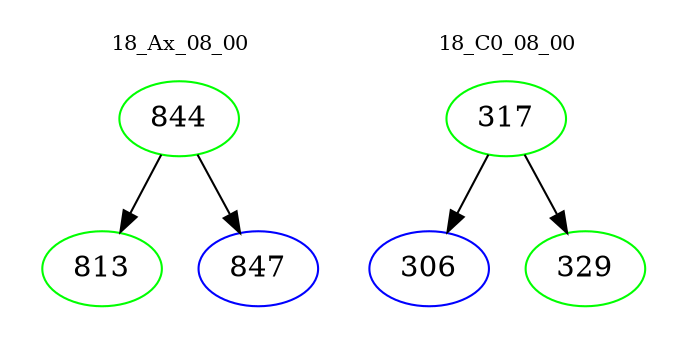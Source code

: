 digraph{
subgraph cluster_0 {
color = white
label = "18_Ax_08_00";
fontsize=10;
T0_844 [label="844", color="green"]
T0_844 -> T0_813 [color="black"]
T0_813 [label="813", color="green"]
T0_844 -> T0_847 [color="black"]
T0_847 [label="847", color="blue"]
}
subgraph cluster_1 {
color = white
label = "18_C0_08_00";
fontsize=10;
T1_317 [label="317", color="green"]
T1_317 -> T1_306 [color="black"]
T1_306 [label="306", color="blue"]
T1_317 -> T1_329 [color="black"]
T1_329 [label="329", color="green"]
}
}
